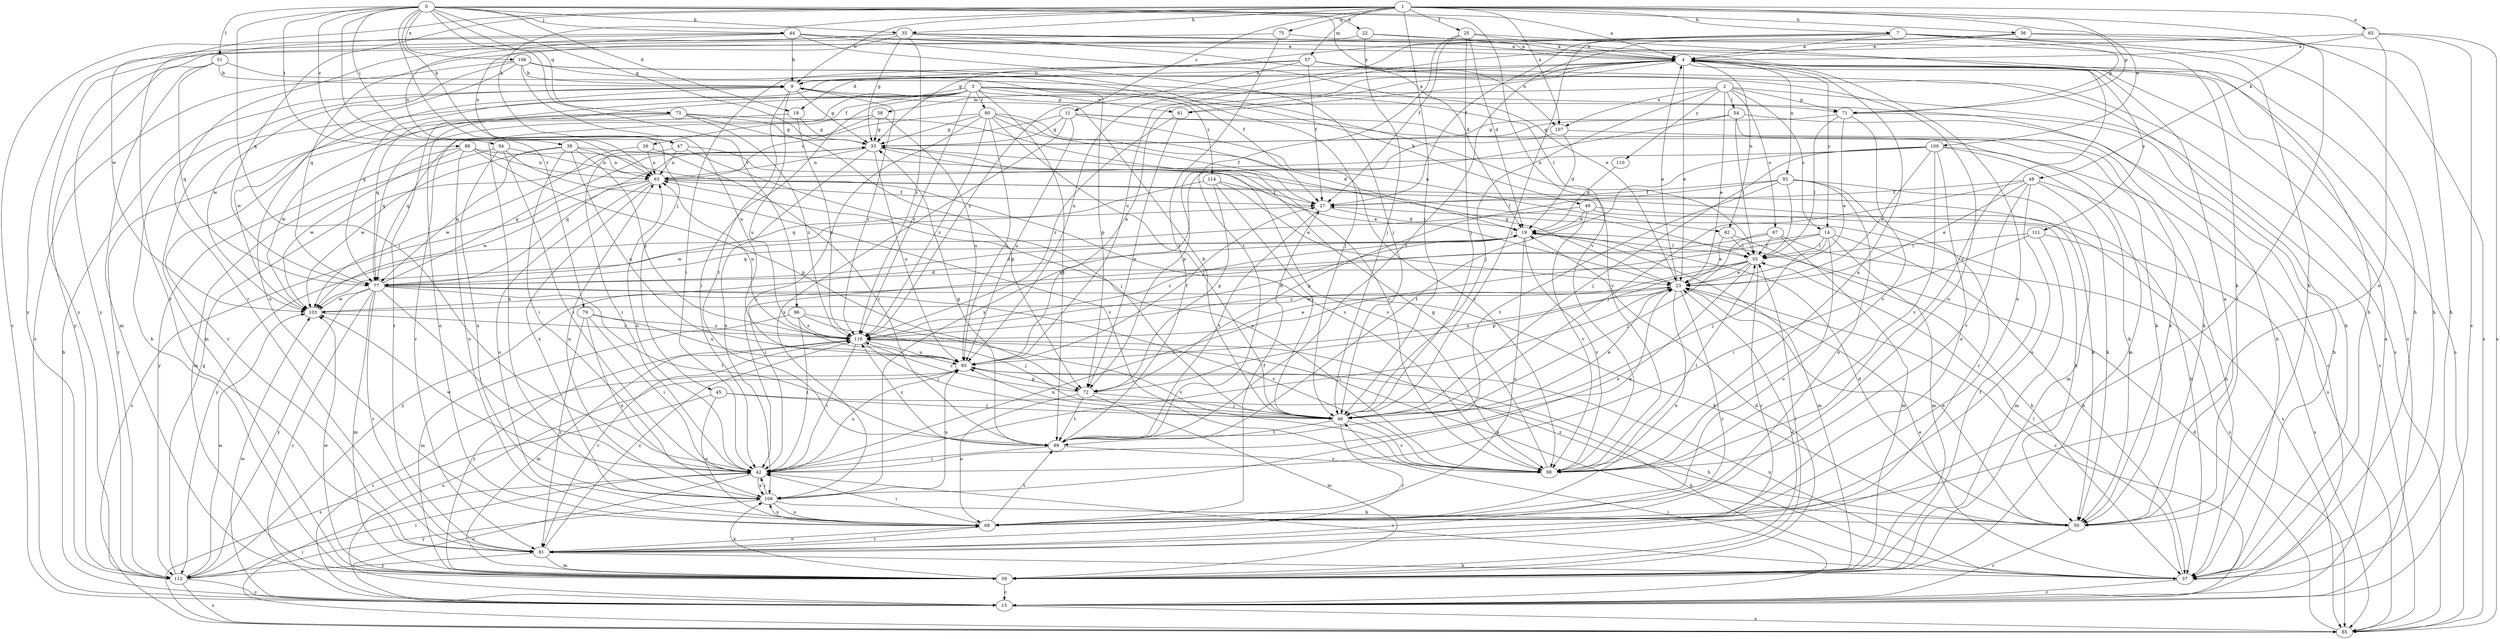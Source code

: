 strict digraph  {
0;
1;
2;
3;
4;
7;
9;
11;
14;
15;
18;
19;
22;
23;
25;
26;
27;
33;
35;
36;
37;
38;
42;
44;
45;
46;
47;
48;
49;
50;
51;
54;
55;
57;
58;
59;
61;
62;
63;
65;
67;
68;
71;
72;
73;
75;
77;
79;
80;
81;
85;
88;
89;
92;
93;
94;
96;
98;
100;
103;
106;
107;
108;
110;
111;
112;
114;
116;
0 -> 4  [label=a];
0 -> 18  [label=d];
0 -> 22  [label=e];
0 -> 33  [label=g];
0 -> 35  [label=h];
0 -> 38  [label=i];
0 -> 42  [label=i];
0 -> 44  [label=j];
0 -> 45  [label=j];
0 -> 47  [label=k];
0 -> 51  [label=l];
0 -> 73  [label=q];
0 -> 79  [label=r];
0 -> 88  [label=t];
0 -> 94  [label=v];
0 -> 96  [label=v];
0 -> 98  [label=v];
0 -> 106  [label=x];
0 -> 107  [label=x];
1 -> 7  [label=b];
1 -> 9  [label=b];
1 -> 11  [label=c];
1 -> 25  [label=f];
1 -> 35  [label=h];
1 -> 36  [label=h];
1 -> 46  [label=j];
1 -> 47  [label=k];
1 -> 48  [label=k];
1 -> 57  [label=m];
1 -> 65  [label=o];
1 -> 71  [label=p];
1 -> 75  [label=q];
1 -> 77  [label=q];
1 -> 100  [label=w];
1 -> 103  [label=w];
1 -> 107  [label=x];
2 -> 14  [label=c];
2 -> 23  [label=e];
2 -> 46  [label=j];
2 -> 54  [label=l];
2 -> 58  [label=m];
2 -> 67  [label=o];
2 -> 71  [label=p];
2 -> 85  [label=s];
2 -> 107  [label=x];
2 -> 110  [label=y];
3 -> 26  [label=f];
3 -> 37  [label=h];
3 -> 42  [label=i];
3 -> 49  [label=k];
3 -> 59  [label=m];
3 -> 61  [label=n];
3 -> 77  [label=q];
3 -> 80  [label=r];
3 -> 81  [label=r];
3 -> 89  [label=t];
3 -> 98  [label=v];
3 -> 108  [label=x];
3 -> 114  [label=z];
3 -> 116  [label=z];
4 -> 9  [label=b];
4 -> 14  [label=c];
4 -> 15  [label=c];
4 -> 18  [label=d];
4 -> 23  [label=e];
4 -> 61  [label=n];
4 -> 62  [label=n];
4 -> 68  [label=o];
4 -> 77  [label=q];
4 -> 85  [label=s];
4 -> 92  [label=u];
4 -> 111  [label=y];
7 -> 4  [label=a];
7 -> 27  [label=f];
7 -> 37  [label=h];
7 -> 46  [label=j];
7 -> 50  [label=k];
7 -> 71  [label=p];
7 -> 85  [label=s];
7 -> 93  [label=u];
7 -> 112  [label=y];
9 -> 33  [label=g];
9 -> 71  [label=p];
9 -> 89  [label=t];
9 -> 93  [label=u];
9 -> 103  [label=w];
9 -> 116  [label=z];
11 -> 33  [label=g];
11 -> 50  [label=k];
11 -> 59  [label=m];
11 -> 62  [label=n];
11 -> 77  [label=q];
11 -> 93  [label=u];
11 -> 108  [label=x];
14 -> 37  [label=h];
14 -> 42  [label=i];
14 -> 46  [label=j];
14 -> 55  [label=l];
14 -> 59  [label=m];
14 -> 68  [label=o];
14 -> 112  [label=y];
15 -> 4  [label=a];
15 -> 9  [label=b];
15 -> 46  [label=j];
15 -> 85  [label=s];
15 -> 93  [label=u];
15 -> 103  [label=w];
18 -> 33  [label=g];
18 -> 112  [label=y];
18 -> 116  [label=z];
19 -> 55  [label=l];
19 -> 59  [label=m];
19 -> 68  [label=o];
19 -> 77  [label=q];
19 -> 98  [label=v];
19 -> 116  [label=z];
22 -> 4  [label=a];
22 -> 46  [label=j];
22 -> 50  [label=k];
22 -> 77  [label=q];
23 -> 4  [label=a];
23 -> 15  [label=c];
23 -> 33  [label=g];
23 -> 42  [label=i];
23 -> 68  [label=o];
23 -> 81  [label=r];
23 -> 93  [label=u];
23 -> 103  [label=w];
25 -> 4  [label=a];
25 -> 19  [label=d];
25 -> 27  [label=f];
25 -> 46  [label=j];
25 -> 89  [label=t];
25 -> 98  [label=v];
26 -> 63  [label=n];
26 -> 89  [label=t];
26 -> 103  [label=w];
27 -> 19  [label=d];
27 -> 89  [label=t];
27 -> 112  [label=y];
33 -> 63  [label=n];
33 -> 77  [label=q];
33 -> 93  [label=u];
33 -> 98  [label=v];
33 -> 108  [label=x];
35 -> 4  [label=a];
35 -> 19  [label=d];
35 -> 33  [label=g];
35 -> 37  [label=h];
35 -> 63  [label=n];
35 -> 81  [label=r];
35 -> 112  [label=y];
35 -> 116  [label=z];
36 -> 4  [label=a];
36 -> 33  [label=g];
36 -> 37  [label=h];
36 -> 81  [label=r];
36 -> 89  [label=t];
37 -> 15  [label=c];
37 -> 23  [label=e];
37 -> 42  [label=i];
37 -> 55  [label=l];
37 -> 93  [label=u];
38 -> 42  [label=i];
38 -> 55  [label=l];
38 -> 63  [label=n];
38 -> 77  [label=q];
38 -> 93  [label=u];
38 -> 103  [label=w];
38 -> 116  [label=z];
42 -> 15  [label=c];
42 -> 23  [label=e];
42 -> 63  [label=n];
42 -> 93  [label=u];
42 -> 103  [label=w];
42 -> 108  [label=x];
44 -> 4  [label=a];
44 -> 9  [label=b];
44 -> 15  [label=c];
44 -> 23  [label=e];
44 -> 37  [label=h];
44 -> 46  [label=j];
44 -> 63  [label=n];
44 -> 81  [label=r];
45 -> 37  [label=h];
45 -> 46  [label=j];
45 -> 68  [label=o];
45 -> 85  [label=s];
46 -> 9  [label=b];
46 -> 23  [label=e];
46 -> 81  [label=r];
46 -> 89  [label=t];
46 -> 93  [label=u];
46 -> 98  [label=v];
47 -> 23  [label=e];
47 -> 42  [label=i];
47 -> 46  [label=j];
47 -> 63  [label=n];
48 -> 23  [label=e];
48 -> 27  [label=f];
48 -> 37  [label=h];
48 -> 46  [label=j];
48 -> 50  [label=k];
48 -> 68  [label=o];
48 -> 98  [label=v];
49 -> 19  [label=d];
49 -> 50  [label=k];
49 -> 85  [label=s];
49 -> 98  [label=v];
49 -> 103  [label=w];
50 -> 4  [label=a];
50 -> 15  [label=c];
50 -> 19  [label=d];
50 -> 23  [label=e];
50 -> 116  [label=z];
51 -> 9  [label=b];
51 -> 55  [label=l];
51 -> 59  [label=m];
51 -> 77  [label=q];
51 -> 112  [label=y];
54 -> 15  [label=c];
54 -> 33  [label=g];
54 -> 50  [label=k];
54 -> 55  [label=l];
54 -> 108  [label=x];
55 -> 23  [label=e];
55 -> 72  [label=p];
55 -> 77  [label=q];
55 -> 81  [label=r];
55 -> 108  [label=x];
55 -> 116  [label=z];
57 -> 9  [label=b];
57 -> 27  [label=f];
57 -> 37  [label=h];
57 -> 42  [label=i];
57 -> 68  [label=o];
57 -> 85  [label=s];
57 -> 116  [label=z];
58 -> 33  [label=g];
58 -> 63  [label=n];
58 -> 77  [label=q];
58 -> 93  [label=u];
59 -> 9  [label=b];
59 -> 15  [label=c];
59 -> 19  [label=d];
59 -> 23  [label=e];
59 -> 27  [label=f];
59 -> 55  [label=l];
59 -> 103  [label=w];
59 -> 108  [label=x];
59 -> 116  [label=z];
61 -> 4  [label=a];
61 -> 72  [label=p];
61 -> 116  [label=z];
62 -> 23  [label=e];
62 -> 37  [label=h];
62 -> 55  [label=l];
63 -> 27  [label=f];
63 -> 37  [label=h];
63 -> 50  [label=k];
63 -> 68  [label=o];
63 -> 85  [label=s];
63 -> 103  [label=w];
63 -> 108  [label=x];
65 -> 4  [label=a];
65 -> 15  [label=c];
65 -> 68  [label=o];
65 -> 85  [label=s];
65 -> 93  [label=u];
67 -> 42  [label=i];
67 -> 46  [label=j];
67 -> 55  [label=l];
67 -> 59  [label=m];
67 -> 85  [label=s];
68 -> 27  [label=f];
68 -> 42  [label=i];
68 -> 81  [label=r];
68 -> 89  [label=t];
68 -> 108  [label=x];
71 -> 23  [label=e];
71 -> 33  [label=g];
71 -> 37  [label=h];
71 -> 55  [label=l];
71 -> 98  [label=v];
72 -> 46  [label=j];
72 -> 59  [label=m];
72 -> 68  [label=o];
72 -> 89  [label=t];
72 -> 116  [label=z];
73 -> 33  [label=g];
73 -> 68  [label=o];
73 -> 72  [label=p];
73 -> 81  [label=r];
73 -> 98  [label=v];
73 -> 103  [label=w];
73 -> 116  [label=z];
75 -> 4  [label=a];
75 -> 89  [label=t];
75 -> 112  [label=y];
77 -> 15  [label=c];
77 -> 19  [label=d];
77 -> 33  [label=g];
77 -> 42  [label=i];
77 -> 50  [label=k];
77 -> 59  [label=m];
77 -> 81  [label=r];
77 -> 89  [label=t];
77 -> 98  [label=v];
77 -> 103  [label=w];
77 -> 112  [label=y];
79 -> 42  [label=i];
79 -> 81  [label=r];
79 -> 93  [label=u];
79 -> 108  [label=x];
79 -> 116  [label=z];
80 -> 19  [label=d];
80 -> 27  [label=f];
80 -> 33  [label=g];
80 -> 42  [label=i];
80 -> 46  [label=j];
80 -> 81  [label=r];
80 -> 93  [label=u];
80 -> 98  [label=v];
80 -> 116  [label=z];
81 -> 37  [label=h];
81 -> 59  [label=m];
81 -> 68  [label=o];
81 -> 112  [label=y];
81 -> 116  [label=z];
85 -> 19  [label=d];
85 -> 42  [label=i];
88 -> 63  [label=n];
88 -> 68  [label=o];
88 -> 72  [label=p];
88 -> 98  [label=v];
88 -> 103  [label=w];
88 -> 112  [label=y];
89 -> 33  [label=g];
89 -> 42  [label=i];
89 -> 98  [label=v];
89 -> 116  [label=z];
92 -> 27  [label=f];
92 -> 55  [label=l];
92 -> 59  [label=m];
92 -> 68  [label=o];
92 -> 72  [label=p];
92 -> 81  [label=r];
92 -> 89  [label=t];
93 -> 4  [label=a];
93 -> 15  [label=c];
93 -> 27  [label=f];
93 -> 37  [label=h];
93 -> 72  [label=p];
94 -> 42  [label=i];
94 -> 59  [label=m];
94 -> 63  [label=n];
94 -> 98  [label=v];
94 -> 108  [label=x];
96 -> 42  [label=i];
96 -> 46  [label=j];
96 -> 59  [label=m];
96 -> 98  [label=v];
96 -> 116  [label=z];
98 -> 4  [label=a];
98 -> 33  [label=g];
98 -> 55  [label=l];
98 -> 63  [label=n];
100 -> 23  [label=e];
100 -> 46  [label=j];
100 -> 50  [label=k];
100 -> 63  [label=n];
100 -> 68  [label=o];
100 -> 85  [label=s];
100 -> 89  [label=t];
100 -> 98  [label=v];
103 -> 19  [label=d];
103 -> 116  [label=z];
106 -> 9  [label=b];
106 -> 15  [label=c];
106 -> 27  [label=f];
106 -> 46  [label=j];
106 -> 68  [label=o];
106 -> 72  [label=p];
106 -> 93  [label=u];
106 -> 103  [label=w];
107 -> 19  [label=d];
107 -> 50  [label=k];
107 -> 72  [label=p];
108 -> 42  [label=i];
108 -> 50  [label=k];
108 -> 63  [label=n];
108 -> 68  [label=o];
108 -> 93  [label=u];
108 -> 112  [label=y];
110 -> 19  [label=d];
111 -> 42  [label=i];
111 -> 55  [label=l];
111 -> 59  [label=m];
111 -> 85  [label=s];
112 -> 15  [label=c];
112 -> 33  [label=g];
112 -> 42  [label=i];
112 -> 85  [label=s];
112 -> 103  [label=w];
114 -> 23  [label=e];
114 -> 27  [label=f];
114 -> 46  [label=j];
114 -> 72  [label=p];
114 -> 77  [label=q];
116 -> 19  [label=d];
116 -> 23  [label=e];
116 -> 42  [label=i];
116 -> 46  [label=j];
116 -> 50  [label=k];
116 -> 59  [label=m];
116 -> 63  [label=n];
116 -> 81  [label=r];
116 -> 93  [label=u];
}
